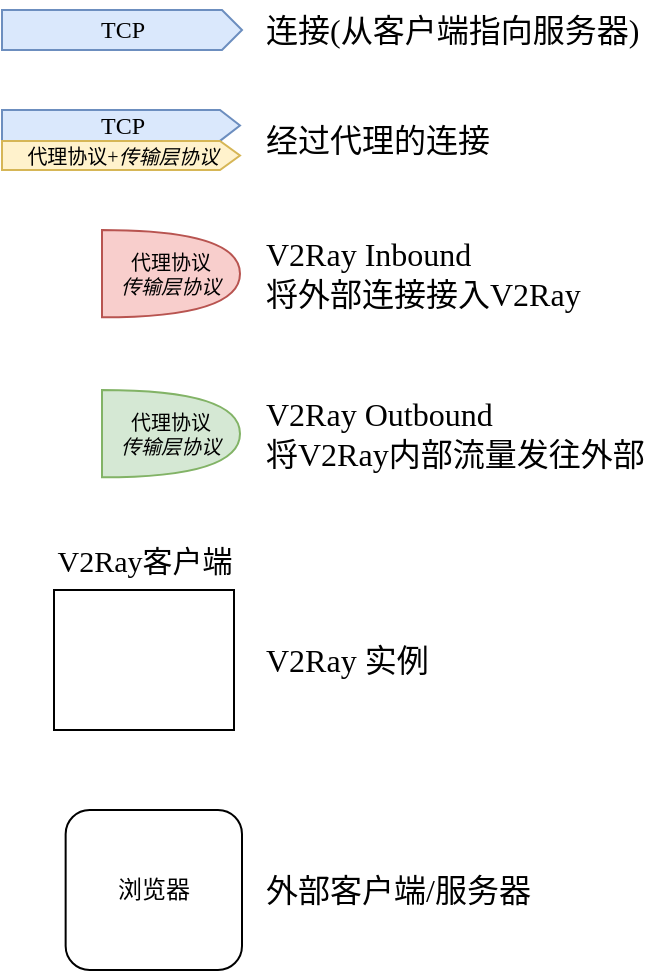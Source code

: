 <mxfile version="18.1.2" type="github" pages="6">
  <diagram id="dAfNnbwmk66fKgJQbiKN" name="图例">
    <mxGraphModel dx="1630" dy="1742" grid="1" gridSize="10" guides="1" tooltips="1" connect="1" arrows="1" fold="1" page="1" pageScale="1" pageWidth="827" pageHeight="1169" math="0" shadow="0">
      <root>
        <mxCell id="0" />
        <mxCell id="1" parent="0" />
        <mxCell id="o6Mup9R42cLi4TRuiqjT-1" value="&lt;div style=&quot;font-size: 10px;&quot;&gt;代理协议&lt;/div&gt;&lt;i&gt;传输层协议&lt;/i&gt;" style="shape=or;whiteSpace=wrap;html=1;fillColor=#f8cecc;strokeColor=#b85450;fontFamily=JetBrains Mono;fontSource=https%3A%2F%2Ffonts.googleapis.com%2Fcss%3Ffamily%3DJetBrains%2BMono;fontSize=10;" vertex="1" parent="1">
          <mxGeometry x="-440" y="80" width="69" height="43.64" as="geometry" />
        </mxCell>
        <mxCell id="_T0HbXTaDHtxMW7bPjik-1" value="&lt;div style=&quot;font-size: 10px;&quot;&gt;代理协议&lt;/div&gt;&lt;i&gt;传输层协议&lt;/i&gt;" style="shape=or;whiteSpace=wrap;html=1;fillColor=#d5e8d4;strokeColor=#82b366;fontFamily=JetBrains Mono;fontSource=https%3A%2F%2Ffonts.googleapis.com%2Fcss%3Ffamily%3DJetBrains%2BMono;fontSize=10;" vertex="1" parent="1">
          <mxGeometry x="-440" y="160" width="69" height="43.64" as="geometry" />
        </mxCell>
        <mxCell id="qxkkCo4nE8JRs2fD6mIy-1" value="TCP" style="html=1;shadow=0;dashed=0;align=center;verticalAlign=middle;shape=mxgraph.arrows2.arrow;dy=0;dx=10;notch=0;fillColor=#dae8fc;strokeColor=#6c8ebf;fontFamily=JetBrains Mono;fontSource=https%3A%2F%2Ffonts.googleapis.com%2Fcss%3Ffamily%3DJetBrains%2BMono;" vertex="1" parent="1">
          <mxGeometry x="-490" y="-30" width="120" height="20" as="geometry" />
        </mxCell>
        <mxCell id="TTGA-UtNI_HF1vfTKt_W-1" value="" style="group;fontFamily=JetBrains Mono;fontSource=https%3A%2F%2Ffonts.googleapis.com%2Fcss%3Ffamily%3DJetBrains%2BMono;" vertex="1" connectable="0" parent="1">
          <mxGeometry x="-490" y="30" width="119" height="20" as="geometry" />
        </mxCell>
        <mxCell id="TTGA-UtNI_HF1vfTKt_W-2" value="TCP" style="html=1;shadow=0;dashed=0;align=center;verticalAlign=middle;shape=mxgraph.arrows2.arrow;dy=0;dx=10;notch=0;fillColor=#dae8fc;strokeColor=#6c8ebf;fontFamily=JetBrains Mono;fontSource=https%3A%2F%2Ffonts.googleapis.com%2Fcss%3Ffamily%3DJetBrains%2BMono;" vertex="1" parent="TTGA-UtNI_HF1vfTKt_W-1">
          <mxGeometry y="-10" width="119" height="15.45" as="geometry" />
        </mxCell>
        <mxCell id="TTGA-UtNI_HF1vfTKt_W-3" value="&lt;font style=&quot;font-size: 10px;&quot;&gt;代理协议+&lt;i&gt;传输层协议&lt;/i&gt;&lt;br&gt;&lt;/font&gt;" style="html=1;shadow=0;dashed=0;align=center;verticalAlign=middle;shape=mxgraph.arrows2.arrow;dy=0;dx=10;notch=0;fillColor=#fff2cc;strokeColor=#d6b656;fontFamily=JetBrains Mono;fontSource=https%3A%2F%2Ffonts.googleapis.com%2Fcss%3Ffamily%3DJetBrains%2BMono;" vertex="1" parent="TTGA-UtNI_HF1vfTKt_W-1">
          <mxGeometry y="5.45" width="119" height="14.55" as="geometry" />
        </mxCell>
        <mxCell id="pmOqeP7_Yko--YPSagWL-1" value="" style="rounded=0;whiteSpace=wrap;html=1;fontFamily=JetBrains Mono;fontSource=https%3A%2F%2Ffonts.googleapis.com%2Fcss%3Ffamily%3DJetBrains%2BMono;" vertex="1" parent="1">
          <mxGeometry x="-464" y="260" width="90" height="70" as="geometry" />
        </mxCell>
        <mxCell id="pmOqeP7_Yko--YPSagWL-2" value="&lt;font style=&quot;font-size: 15px;&quot;&gt;V2Ray客户端&lt;/font&gt;" style="text;strokeColor=none;fillColor=none;html=1;fontSize=16;fontStyle=0;verticalAlign=middle;align=center;fontFamily=JetBrains Mono;fontSource=https%3A%2F%2Ffonts.googleapis.com%2Fcss%3Ffamily%3DJetBrains%2BMono;" vertex="1" parent="1">
          <mxGeometry x="-468" y="230" width="98" height="30" as="geometry" />
        </mxCell>
        <mxCell id="Jau65hqgs5f0Z8g7lOGl-1" value="&lt;div&gt;浏览器&lt;/div&gt;" style="rounded=1;whiteSpace=wrap;html=1;fontFamily=JetBrains Mono;fontSource=https%3A%2F%2Ffonts.googleapis.com%2Fcss%3Ffamily%3DJetBrains%2BMono;" vertex="1" parent="1">
          <mxGeometry x="-458.18" y="370" width="88.18" height="80" as="geometry" />
        </mxCell>
        <mxCell id="Jau65hqgs5f0Z8g7lOGl-2" value="连接(从客户端指向服务器)" style="text;strokeColor=none;fillColor=none;html=1;fontSize=16;fontStyle=0;verticalAlign=middle;align=left;fontFamily=JetBrains Mono;fontSource=https%3A%2F%2Ffonts.googleapis.com%2Fcss%3Ffamily%3DJetBrains%2BMono;" vertex="1" parent="1">
          <mxGeometry x="-360" y="-35" width="98" height="30" as="geometry" />
        </mxCell>
        <mxCell id="MxNdQzAcVEnt0wkq7xaE-1" value="经过代理的连接" style="text;strokeColor=none;fillColor=none;html=1;fontSize=16;fontStyle=0;verticalAlign=middle;align=left;fontFamily=JetBrains Mono;fontSource=https%3A%2F%2Ffonts.googleapis.com%2Fcss%3Ffamily%3DJetBrains%2BMono;" vertex="1" parent="1">
          <mxGeometry x="-360" y="20" width="98" height="30" as="geometry" />
        </mxCell>
        <mxCell id="MxNdQzAcVEnt0wkq7xaE-2" value="&lt;div&gt;V2Ray Inbound&lt;/div&gt;&lt;div&gt;将外部连接接入V2Ray&lt;br&gt;&lt;/div&gt;" style="text;strokeColor=none;fillColor=none;html=1;fontSize=16;fontStyle=0;verticalAlign=middle;align=left;fontFamily=JetBrains Mono;fontSource=https%3A%2F%2Ffonts.googleapis.com%2Fcss%3Ffamily%3DJetBrains%2BMono;" vertex="1" parent="1">
          <mxGeometry x="-360" y="86.82" width="98" height="30" as="geometry" />
        </mxCell>
        <mxCell id="MxNdQzAcVEnt0wkq7xaE-3" value="&lt;div&gt;V2Ray Outbound&lt;/div&gt;&lt;div&gt;将V2Ray内部流量发往外部&lt;br&gt;&lt;/div&gt;" style="text;strokeColor=none;fillColor=none;html=1;fontSize=16;fontStyle=0;verticalAlign=middle;align=left;fontFamily=JetBrains Mono;fontSource=https%3A%2F%2Ffonts.googleapis.com%2Fcss%3Ffamily%3DJetBrains%2BMono;" vertex="1" parent="1">
          <mxGeometry x="-360" y="166.82" width="98" height="30" as="geometry" />
        </mxCell>
        <mxCell id="MxNdQzAcVEnt0wkq7xaE-4" value="V2Ray 实例" style="text;strokeColor=none;fillColor=none;html=1;fontSize=16;fontStyle=0;verticalAlign=middle;align=left;fontFamily=JetBrains Mono;fontSource=https%3A%2F%2Ffonts.googleapis.com%2Fcss%3Ffamily%3DJetBrains%2BMono;" vertex="1" parent="1">
          <mxGeometry x="-360" y="280" width="98" height="30" as="geometry" />
        </mxCell>
        <mxCell id="MxNdQzAcVEnt0wkq7xaE-5" value="外部客户端/服务器" style="text;strokeColor=none;fillColor=none;html=1;fontSize=16;fontStyle=0;verticalAlign=middle;align=left;fontFamily=JetBrains Mono;fontSource=https%3A%2F%2Ffonts.googleapis.com%2Fcss%3Ffamily%3DJetBrains%2BMono;" vertex="1" parent="1">
          <mxGeometry x="-360" y="395" width="98" height="30" as="geometry" />
        </mxCell>
      </root>
    </mxGraphModel>
  </diagram>
  <diagram id="DFa13ro1AjPYyjHEfTWc" name="freedom与dokodemo-door">
    <mxGraphModel dx="1630" dy="573" grid="1" gridSize="10" guides="1" tooltips="1" connect="1" arrows="1" fold="1" page="1" pageScale="1" pageWidth="827" pageHeight="1169" math="0" shadow="0">
      <root>
        <mxCell id="0" />
        <mxCell id="1" parent="0" />
        <mxCell id="RgY1SdrORI9S9d0nVSXh-1" value="" style="rounded=0;whiteSpace=wrap;html=1;fontFamily=JetBrains Mono;fontSource=https%3A%2F%2Ffonts.googleapis.com%2Fcss%3Ffamily%3DJetBrains%2BMono;" vertex="1" parent="1">
          <mxGeometry x="-464" y="260" width="90" height="70" as="geometry" />
        </mxCell>
        <mxCell id="hvBE3PIqUk8m6vGcTWOG-1" value="&lt;div style=&quot;font-size: 10px;&quot;&gt;SOCKS&lt;/div&gt;&lt;i&gt;TCP&lt;/i&gt;" style="shape=or;whiteSpace=wrap;html=1;fillColor=#f8cecc;strokeColor=#b85450;fontFamily=JetBrains Mono;fontSource=https%3A%2F%2Ffonts.googleapis.com%2Fcss%3Ffamily%3DJetBrains%2BMono;fontSize=10;" vertex="1" parent="1">
          <mxGeometry x="-500" y="273.18" width="69" height="43.64" as="geometry" />
        </mxCell>
        <mxCell id="hvBE3PIqUk8m6vGcTWOG-3" value="" style="rounded=0;whiteSpace=wrap;html=1;fontFamily=JetBrains Mono;fontSource=https%3A%2F%2Ffonts.googleapis.com%2Fcss%3Ffamily%3DJetBrains%2BMono;" vertex="1" parent="1">
          <mxGeometry x="-464" y="370" width="90" height="70" as="geometry" />
        </mxCell>
        <mxCell id="hvBE3PIqUk8m6vGcTWOG-4" value="&lt;div style=&quot;font-size: 10px;&quot;&gt;SOCKS&lt;/div&gt;&lt;i&gt;TCP&lt;/i&gt;" style="shape=or;whiteSpace=wrap;html=1;fillColor=#d5e8d4;strokeColor=#82b366;fontFamily=JetBrains Mono;fontSource=https%3A%2F%2Ffonts.googleapis.com%2Fcss%3Ffamily%3DJetBrains%2BMono;fontSize=10;flipH=1;" vertex="1" parent="1">
          <mxGeometry x="-500" y="383.18" width="69" height="43.64" as="geometry" />
        </mxCell>
      </root>
    </mxGraphModel>
  </diagram>
  <diagram id="C4GlOoCxmBKQTsUnS-NL" name="反向代理图例">
    <mxGraphModel dx="1630" dy="573" grid="1" gridSize="10" guides="1" tooltips="1" connect="1" arrows="1" fold="1" page="1" pageScale="1" pageWidth="827" pageHeight="1169" math="0" shadow="0">
      <root>
        <mxCell id="0" />
        <mxCell id="1" parent="0" />
        <mxCell id="kIGqS3nICt2DYd9XcbXg-1" value="&lt;div&gt;&lt;i&gt;域名&lt;br&gt;&lt;/i&gt;&lt;/div&gt;" style="html=1;whiteSpace=wrap;aspect=fixed;shape=isoRectangle;fontFamily=JetBrains Mono;fontSource=https%3A%2F%2Ffonts.googleapis.com%2Fcss%3Ffamily%3DJetBrains%2BMono;fontSize=10;fillColor=#b0e3e6;strokeColor=#0e8088;" vertex="1" parent="1">
          <mxGeometry x="-460" y="490" width="90" height="54" as="geometry" />
        </mxCell>
        <mxCell id="kIGqS3nICt2DYd9XcbXg-2" value="&lt;div&gt;V2Ray Bridge&lt;/div&gt;&lt;div&gt;在Outbound之间转发流量&lt;br&gt;&lt;/div&gt;" style="text;strokeColor=none;fillColor=none;html=1;fontSize=16;fontStyle=0;verticalAlign=middle;align=left;fontFamily=JetBrains Mono;fontSource=https%3A%2F%2Ffonts.googleapis.com%2Fcss%3Ffamily%3DJetBrains%2BMono;" vertex="1" parent="1">
          <mxGeometry x="-360" y="497" width="98" height="30" as="geometry" />
        </mxCell>
        <mxCell id="kIGqS3nICt2DYd9XcbXg-3" value="&lt;div&gt;V2Ray Portal&lt;/div&gt;&lt;div&gt;在Inbound之间转发流量&lt;br&gt;&lt;/div&gt;" style="text;strokeColor=none;fillColor=none;html=1;fontSize=16;fontStyle=0;verticalAlign=middle;align=left;fontFamily=JetBrains Mono;fontSource=https%3A%2F%2Ffonts.googleapis.com%2Fcss%3Ffamily%3DJetBrains%2BMono;" vertex="1" parent="1">
          <mxGeometry x="-360" y="597" width="98" height="30" as="geometry" />
        </mxCell>
        <mxCell id="kIGqS3nICt2DYd9XcbXg-4" value="&lt;div&gt;&lt;i&gt;域名&lt;br&gt;&lt;/i&gt;&lt;/div&gt;" style="html=1;whiteSpace=wrap;aspect=fixed;shape=isoRectangle;fontFamily=JetBrains Mono;fontSource=https%3A%2F%2Ffonts.googleapis.com%2Fcss%3Ffamily%3DJetBrains%2BMono;fontSize=10;fillColor=#fad9d5;strokeColor=#ae4132;" vertex="1" parent="1">
          <mxGeometry x="-460" y="580" width="90" height="54" as="geometry" />
        </mxCell>
        <mxCell id="kIGqS3nICt2DYd9XcbXg-5" value="" style="group;fontFamily=JetBrains Mono;fontSource=https%3A%2F%2Ffonts.googleapis.com%2Fcss%3Ffamily%3DJetBrains%2BMono;flipH=0;" vertex="1" connectable="0" parent="1">
          <mxGeometry x="-490" y="660" width="119" height="20" as="geometry" />
        </mxCell>
        <mxCell id="kIGqS3nICt2DYd9XcbXg-6" value="TCP" style="html=1;shadow=0;dashed=0;align=center;verticalAlign=middle;shape=mxgraph.arrows2.arrow;dy=0;dx=10;notch=0;fillColor=#dae8fc;strokeColor=#6c8ebf;fontFamily=JetBrains Mono;fontSource=https%3A%2F%2Ffonts.googleapis.com%2Fcss%3Ffamily%3DJetBrains%2BMono;flipH=1;" vertex="1" parent="kIGqS3nICt2DYd9XcbXg-5">
          <mxGeometry y="-10" width="119" height="15.45" as="geometry" />
        </mxCell>
        <mxCell id="kIGqS3nICt2DYd9XcbXg-7" value="域名&lt;font style=&quot;font-size: 10px;&quot;&gt;&lt;br&gt;&lt;/font&gt;" style="html=1;shadow=0;dashed=0;align=center;verticalAlign=middle;shape=mxgraph.arrows2.arrow;dy=0;dx=10;notch=0;fillColor=#b0e3e6;strokeColor=#0e8088;fontFamily=JetBrains Mono;fontSource=https%3A%2F%2Ffonts.googleapis.com%2Fcss%3Ffamily%3DJetBrains%2BMono;flipH=0;" vertex="1" parent="kIGqS3nICt2DYd9XcbXg-5">
          <mxGeometry y="5.45" width="119" height="14.55" as="geometry" />
        </mxCell>
        <mxCell id="kIGqS3nICt2DYd9XcbXg-8" value="反向代理连接" style="text;strokeColor=none;fillColor=none;html=1;fontSize=16;fontStyle=0;verticalAlign=middle;align=left;fontFamily=JetBrains Mono;fontSource=https%3A%2F%2Ffonts.googleapis.com%2Fcss%3Ffamily%3DJetBrains%2BMono;" vertex="1" parent="1">
          <mxGeometry x="-360" y="650" width="98" height="30" as="geometry" />
        </mxCell>
      </root>
    </mxGraphModel>
  </diagram>
  <diagram id="-a_eOgk3tNtn--gN5NtH" name="简单模型">
    <mxGraphModel dx="1496" dy="478" grid="1" gridSize="10" guides="1" tooltips="1" connect="1" arrows="1" fold="1" page="1" pageScale="1" pageWidth="827" pageHeight="1169" math="0" shadow="0">
      <root>
        <mxCell id="0" />
        <mxCell id="1" parent="0" />
        <mxCell id="kUxxyB-mZXL6-8QbKrn9-2" value="" style="rounded=0;whiteSpace=wrap;html=1;fontFamily=JetBrains Mono;fontSource=https%3A%2F%2Ffonts.googleapis.com%2Fcss%3Ffamily%3DJetBrains%2BMono;" vertex="1" parent="1">
          <mxGeometry x="-253" y="290" width="90" height="120" as="geometry" />
        </mxCell>
        <mxCell id="kUxxyB-mZXL6-8QbKrn9-3" value="&lt;p style=&quot;line-height: 0.8;&quot;&gt;&lt;/p&gt;&lt;div&gt;&lt;font style=&quot;font-size: 10px;&quot;&gt;SOCKS&lt;/font&gt;&lt;/div&gt;&lt;font size=&quot;1&quot;&gt;&lt;i&gt;TCP&lt;/i&gt;&lt;/font&gt;&lt;br&gt;&lt;p&gt;&lt;/p&gt;" style="shape=or;whiteSpace=wrap;html=1;fillColor=#f8cecc;strokeColor=#b85450;fontFamily=JetBrains Mono;fontSource=https%3A%2F%2Ffonts.googleapis.com%2Fcss%3Ffamily%3DJetBrains%2BMono;" vertex="1" parent="1">
          <mxGeometry x="-276.64" y="328.18" width="43.64" height="43.64" as="geometry" />
        </mxCell>
        <mxCell id="kUxxyB-mZXL6-8QbKrn9-4" value="&lt;div&gt;vmess&lt;/div&gt;&lt;div&gt;&lt;i&gt;TCP&lt;/i&gt;&lt;br&gt;&lt;/div&gt;" style="shape=or;whiteSpace=wrap;html=1;fillColor=#d5e8d4;strokeColor=#82b366;fontFamily=JetBrains Mono;fontSource=https%3A%2F%2Ffonts.googleapis.com%2Fcss%3Ffamily%3DJetBrains%2BMono;" vertex="1" parent="1">
          <mxGeometry x="-178.45" y="328.18" width="45.45" height="43.64" as="geometry" />
        </mxCell>
        <mxCell id="kUxxyB-mZXL6-8QbKrn9-8" value="" style="group;fontFamily=JetBrains Mono;fontSource=https%3A%2F%2Ffonts.googleapis.com%2Fcss%3Ffamily%3DJetBrains%2BMono;" vertex="1" connectable="0" parent="1">
          <mxGeometry x="-132.997" y="344.995" width="74.182" height="20" as="geometry" />
        </mxCell>
        <mxCell id="kUxxyB-mZXL6-8QbKrn9-6" value="TCP" style="html=1;shadow=0;dashed=0;align=center;verticalAlign=middle;shape=mxgraph.arrows2.arrow;dy=0;dx=10;notch=0;fillColor=#dae8fc;strokeColor=#6c8ebf;fontFamily=JetBrains Mono;fontSource=https%3A%2F%2Ffonts.googleapis.com%2Fcss%3Ffamily%3DJetBrains%2BMono;" vertex="1" parent="kUxxyB-mZXL6-8QbKrn9-8">
          <mxGeometry y="-10" width="74.18" height="15.45" as="geometry" />
        </mxCell>
        <mxCell id="kUxxyB-mZXL6-8QbKrn9-7" value="&lt;font style=&quot;font-size: 10px;&quot; data-font-src=&quot;https://fonts.googleapis.com/css?family=JetBrains+Mono&quot;&gt;vmess&lt;/font&gt;&lt;font style=&quot;font-size: 10px;&quot;&gt;+&lt;i&gt;TCP&lt;/i&gt;&lt;/font&gt;" style="html=1;shadow=0;dashed=0;align=center;verticalAlign=middle;shape=mxgraph.arrows2.arrow;dy=0;dx=10;notch=0;fillColor=#fff2cc;strokeColor=#d6b656;fontFamily=JetBrains Mono;fontSource=https%3A%2F%2Ffonts.googleapis.com%2Fcss%3Ffamily%3DJetBrains%2BMono;" vertex="1" parent="kUxxyB-mZXL6-8QbKrn9-8">
          <mxGeometry y="5.45" width="74.18" height="14.55" as="geometry" />
        </mxCell>
        <mxCell id="kUxxyB-mZXL6-8QbKrn9-10" value="TCP" style="html=1;shadow=0;dashed=0;align=center;verticalAlign=middle;shape=mxgraph.arrows2.arrow;dy=0;dx=10;notch=0;fillColor=#dae8fc;strokeColor=#6c8ebf;fontFamily=JetBrains Mono;fontSource=https%3A%2F%2Ffonts.googleapis.com%2Fcss%3Ffamily%3DJetBrains%2BMono;" vertex="1" parent="1">
          <mxGeometry x="83.18" y="340" width="65.45" height="20" as="geometry" />
        </mxCell>
        <mxCell id="kUxxyB-mZXL6-8QbKrn9-11" value="TCP" style="html=1;shadow=0;dashed=0;align=center;verticalAlign=middle;shape=mxgraph.arrows2.arrow;dy=0;dx=10;notch=0;fillColor=#dae8fc;strokeColor=#6c8ebf;fontFamily=JetBrains Mono;fontSource=https%3A%2F%2Ffonts.googleapis.com%2Fcss%3Ffamily%3DJetBrains%2BMono;" vertex="1" parent="1">
          <mxGeometry x="-233" y="340" width="54.55" height="20" as="geometry" />
        </mxCell>
        <mxCell id="kUxxyB-mZXL6-8QbKrn9-12" value="" style="rounded=0;whiteSpace=wrap;html=1;fontFamily=JetBrains Mono;fontSource=https%3A%2F%2Ffonts.googleapis.com%2Fcss%3Ffamily%3DJetBrains%2BMono;" vertex="1" parent="1">
          <mxGeometry x="-40.72" y="290" width="97.72" height="120" as="geometry" />
        </mxCell>
        <mxCell id="kUxxyB-mZXL6-8QbKrn9-13" value="&lt;div style=&quot;font-size: 10px;&quot;&gt;&lt;font style=&quot;font-size: 10px;&quot;&gt;vmess&lt;/font&gt;&lt;/div&gt;&lt;font style=&quot;font-size: 10px;&quot;&gt;&lt;i&gt;TCP&lt;br&gt;&lt;/i&gt;&lt;/font&gt;" style="shape=or;whiteSpace=wrap;html=1;fillColor=#f8cecc;strokeColor=#b85450;fontFamily=JetBrains Mono;fontSource=https%3A%2F%2Ffonts.googleapis.com%2Fcss%3Ffamily%3DJetBrains%2BMono;" vertex="1" parent="1">
          <mxGeometry x="-58.82" y="328.18" width="40" height="43.64" as="geometry" />
        </mxCell>
        <mxCell id="kUxxyB-mZXL6-8QbKrn9-14" value="&lt;div style=&quot;font-size: 10px;&quot;&gt;&lt;font style=&quot;font-size: 10px;&quot;&gt;free&lt;/font&gt;&lt;/div&gt;&lt;div style=&quot;font-size: 10px;&quot;&gt;&lt;font style=&quot;font-size: 10px;&quot;&gt;dom&lt;br&gt;&lt;/font&gt;&lt;/div&gt;" style="shape=or;whiteSpace=wrap;html=1;fillColor=#d5e8d4;strokeColor=#82b366;fontFamily=JetBrains Mono;fontSource=https%3A%2F%2Ffonts.googleapis.com%2Fcss%3Ffamily%3DJetBrains%2BMono;" vertex="1" parent="1">
          <mxGeometry x="39.91" y="328.18" width="43.27" height="43.64" as="geometry" />
        </mxCell>
        <mxCell id="kUxxyB-mZXL6-8QbKrn9-15" value="TCP" style="html=1;shadow=0;dashed=0;align=center;verticalAlign=middle;shape=mxgraph.arrows2.arrow;dy=0;dx=10;notch=0;fillColor=#dae8fc;strokeColor=#6c8ebf;fontFamily=JetBrains Mono;fontSource=https%3A%2F%2Ffonts.googleapis.com%2Fcss%3Ffamily%3DJetBrains%2BMono;" vertex="1" parent="1">
          <mxGeometry x="-18.82" y="340" width="58.73" height="20" as="geometry" />
        </mxCell>
        <mxCell id="kUxxyB-mZXL6-8QbKrn9-19" value="TCP" style="html=1;shadow=0;dashed=0;align=center;verticalAlign=middle;shape=mxgraph.arrows2.arrow;dy=0;dx=10;notch=0;fillColor=#dae8fc;strokeColor=#6c8ebf;fontFamily=JetBrains Mono;fontSource=https%3A%2F%2Ffonts.googleapis.com%2Fcss%3Ffamily%3DJetBrains%2BMono;" vertex="1" parent="1">
          <mxGeometry x="-350" y="334.55" width="73.36" height="15.45" as="geometry" />
        </mxCell>
        <mxCell id="kUxxyB-mZXL6-8QbKrn9-20" value="&lt;font style=&quot;font-size: 10px;&quot;&gt;SOCKS&lt;font style=&quot;font-size: 10px;&quot;&gt;+&lt;i&gt;TCP&lt;/i&gt;&lt;/font&gt;&lt;/font&gt;" style="html=1;shadow=0;dashed=0;align=center;verticalAlign=middle;shape=mxgraph.arrows2.arrow;dy=0;dx=10;notch=0;fillColor=#fff2cc;strokeColor=#d6b656;fontFamily=JetBrains Mono;fontSource=https%3A%2F%2Ffonts.googleapis.com%2Fcss%3Ffamily%3DJetBrains%2BMono;" vertex="1" parent="1">
          <mxGeometry x="-350" y="350" width="73.36" height="15" as="geometry" />
        </mxCell>
        <mxCell id="kUxxyB-mZXL6-8QbKrn9-24" value="&lt;div&gt;浏览器&lt;/div&gt;&lt;div&gt;(支持&lt;/div&gt;&lt;div&gt;socks代理)&lt;br&gt;&lt;/div&gt;" style="rounded=1;whiteSpace=wrap;html=1;fontFamily=JetBrains Mono;fontSource=https%3A%2F%2Ffonts.googleapis.com%2Fcss%3Ffamily%3DJetBrains%2BMono;" vertex="1" parent="1">
          <mxGeometry x="-430" y="290" width="78.18" height="120" as="geometry" />
        </mxCell>
        <mxCell id="kUxxyB-mZXL6-8QbKrn9-25" value="网页服务器" style="rounded=1;whiteSpace=wrap;html=1;fontFamily=JetBrains Mono;fontSource=https%3A%2F%2Ffonts.googleapis.com%2Fcss%3Ffamily%3DJetBrains%2BMono;" vertex="1" parent="1">
          <mxGeometry x="152" y="290" width="78.18" height="120" as="geometry" />
        </mxCell>
        <mxCell id="kUxxyB-mZXL6-8QbKrn9-26" value="&lt;font style=&quot;font-size: 15px;&quot;&gt;V2Ray客户端&lt;/font&gt;" style="text;strokeColor=none;fillColor=none;html=1;fontSize=16;fontStyle=0;verticalAlign=middle;align=center;fontFamily=JetBrains Mono;fontSource=https%3A%2F%2Ffonts.googleapis.com%2Fcss%3Ffamily%3DJetBrains%2BMono;" vertex="1" parent="1">
          <mxGeometry x="-257" y="260" width="98" height="30" as="geometry" />
        </mxCell>
        <mxCell id="kUxxyB-mZXL6-8QbKrn9-27" value="&lt;font style=&quot;font-size: 15px;&quot;&gt;V2Ray服务器&lt;/font&gt;" style="text;strokeColor=none;fillColor=none;html=1;fontSize=16;fontStyle=0;verticalAlign=middle;align=center;fontFamily=JetBrains Mono;fontSource=https%3A%2F%2Ffonts.googleapis.com%2Fcss%3Ffamily%3DJetBrains%2BMono;" vertex="1" parent="1">
          <mxGeometry x="-41" y="260" width="98" height="30" as="geometry" />
        </mxCell>
      </root>
    </mxGraphModel>
  </diagram>
  <diagram id="qUSkxOYkUHjP52pBDUFQ" name="反向代理模型">
    <mxGraphModel dx="1772" dy="674" grid="1" gridSize="10" guides="1" tooltips="1" connect="1" arrows="1" fold="1" page="1" pageScale="1" pageWidth="827" pageHeight="1169" math="0" shadow="0">
      <root>
        <mxCell id="0" />
        <mxCell id="1" parent="0" />
        <mxCell id="ZHhKA3xxa_BlzV9NOmU7-7" value="TCP" style="html=1;shadow=0;dashed=0;align=center;verticalAlign=middle;shape=mxgraph.arrows2.arrow;dy=0;dx=10;notch=0;fillColor=#dae8fc;strokeColor=#6c8ebf;fontFamily=JetBrains Mono;fontSource=https%3A%2F%2Ffonts.googleapis.com%2Fcss%3Ffamily%3DJetBrains%2BMono;flipH=1;" vertex="1" parent="1">
          <mxGeometry x="83.18" y="340" width="65.45" height="20" as="geometry" />
        </mxCell>
        <mxCell id="ZHhKA3xxa_BlzV9NOmU7-9" value="" style="rounded=0;whiteSpace=wrap;html=1;fontFamily=JetBrains Mono;fontSource=https%3A%2F%2Ffonts.googleapis.com%2Fcss%3Ffamily%3DJetBrains%2BMono;" vertex="1" parent="1">
          <mxGeometry x="-80" y="290" width="119.91" height="180" as="geometry" />
        </mxCell>
        <mxCell id="ZHhKA3xxa_BlzV9NOmU7-10" value="&lt;div style=&quot;font-size: 10px;&quot;&gt;dokodemo-&lt;/div&gt;door" style="shape=or;whiteSpace=wrap;html=1;fillColor=#f8cecc;strokeColor=#b85450;fontFamily=JetBrains Mono;fontSource=https%3A%2F%2Ffonts.googleapis.com%2Fcss%3Ffamily%3DJetBrains%2BMono;flipH=1;fontSize=10;" vertex="1" parent="1">
          <mxGeometry x="20" y="328.18" width="61.55" height="43.64" as="geometry" />
        </mxCell>
        <mxCell id="ZHhKA3xxa_BlzV9NOmU7-13" value="TCP" style="html=1;shadow=0;dashed=0;align=center;verticalAlign=middle;shape=mxgraph.arrows2.arrow;dy=0;dx=10;notch=0;fillColor=#dae8fc;strokeColor=#6c8ebf;fontFamily=JetBrains Mono;fontSource=https%3A%2F%2Ffonts.googleapis.com%2Fcss%3Ffamily%3DJetBrains%2BMono;flipH=1;" vertex="1" parent="1">
          <mxGeometry x="-460" y="342.09" width="75.18" height="15.45" as="geometry" />
        </mxCell>
        <mxCell id="ZHhKA3xxa_BlzV9NOmU7-15" value="网页服务器" style="rounded=1;whiteSpace=wrap;html=1;fontFamily=JetBrains Mono;fontSource=https%3A%2F%2Ffonts.googleapis.com%2Fcss%3Ffamily%3DJetBrains%2BMono;" vertex="1" parent="1">
          <mxGeometry x="-538.18" y="291" width="78.18" height="120" as="geometry" />
        </mxCell>
        <mxCell id="ZHhKA3xxa_BlzV9NOmU7-16" value="浏览器" style="rounded=1;whiteSpace=wrap;html=1;fontFamily=JetBrains Mono;fontSource=https%3A%2F%2Ffonts.googleapis.com%2Fcss%3Ffamily%3DJetBrains%2BMono;" vertex="1" parent="1">
          <mxGeometry x="152" y="290" width="78.18" height="120" as="geometry" />
        </mxCell>
        <mxCell id="ZHhKA3xxa_BlzV9NOmU7-18" value="外网代理服务器" style="text;strokeColor=none;fillColor=none;html=1;fontSize=16;fontStyle=0;verticalAlign=middle;align=center;fontFamily=JetBrains Mono;fontSource=https%3A%2F%2Ffonts.googleapis.com%2Fcss%3Ffamily%3DJetBrains%2BMono;" vertex="1" parent="1">
          <mxGeometry x="-69.05" y="260" width="98" height="30" as="geometry" />
        </mxCell>
        <mxCell id="kt0yC8OSN1YI0qSnyHlI-1" value="re.ver.se" style="html=1;whiteSpace=wrap;aspect=fixed;shape=isoRectangle;fontFamily=JetBrains Mono;fontSource=https%3A%2F%2Ffonts.googleapis.com%2Fcss%3Ffamily%3DJetBrains%2BMono;fontSize=10;fillColor=#fad9d5;strokeColor=#ae4132;" vertex="1" parent="1">
          <mxGeometry x="-60" y="420" width="80" height="48" as="geometry" />
        </mxCell>
        <mxCell id="kt0yC8OSN1YI0qSnyHlI-3" value="&lt;p style=&quot;line-height: 0.8;&quot;&gt;&lt;/p&gt;&lt;div&gt;&lt;font style=&quot;font-size: 10px;&quot;&gt;vless&lt;/font&gt;&lt;/div&gt;&lt;font size=&quot;1&quot;&gt;&lt;i&gt;QUIC&lt;/i&gt;&lt;/font&gt;&lt;br&gt;&lt;p&gt;&lt;/p&gt;" style="shape=or;whiteSpace=wrap;html=1;fillColor=#f8cecc;strokeColor=#b85450;fontFamily=JetBrains Mono;fontSource=https%3A%2F%2Ffonts.googleapis.com%2Fcss%3Ffamily%3DJetBrains%2BMono;" vertex="1" parent="1">
          <mxGeometry x="-110" y="326" width="60" height="43.64" as="geometry" />
        </mxCell>
        <mxCell id="kt0yC8OSN1YI0qSnyHlI-4" value="TCP" style="html=1;shadow=0;dashed=0;align=center;verticalAlign=middle;shape=mxgraph.arrows2.arrow;dy=0;dx=10;notch=0;fillColor=#dae8fc;strokeColor=#6c8ebf;fontFamily=JetBrains Mono;fontSource=https%3A%2F%2Ffonts.googleapis.com%2Fcss%3Ffamily%3DJetBrains%2BMono;flipH=1;rotation=300;" vertex="1" parent="1">
          <mxGeometry x="-20" y="390" width="65.45" height="15" as="geometry" />
        </mxCell>
        <mxCell id="DFzKY6krtGT2lfIgrM9Z-1" value="TCP" style="html=1;shadow=0;dashed=0;align=center;verticalAlign=middle;shape=mxgraph.arrows2.arrow;dy=0;dx=10;notch=0;fillColor=#dae8fc;strokeColor=#6c8ebf;fontFamily=JetBrains Mono;fontSource=https%3A%2F%2Ffonts.googleapis.com%2Fcss%3Ffamily%3DJetBrains%2BMono;flipH=1;rotation=60;" vertex="1" parent="1">
          <mxGeometry x="-79.13" y="387.5" width="65.45" height="13" as="geometry" />
        </mxCell>
        <mxCell id="t-DRDJ2CueAatbwlD4yn-1" value="&lt;div style=&quot;font-size: 10px;&quot;&gt;&lt;font style=&quot;font-size: 10px;&quot;&gt;re.ver.se&lt;/font&gt;&lt;/div&gt;" style="html=1;shadow=0;dashed=0;align=center;verticalAlign=middle;shape=mxgraph.arrows2.arrow;dy=0;dx=10;notch=0;fillColor=#b0e3e6;strokeColor=#0e8088;fontFamily=JetBrains Mono;fontSource=https%3A%2F%2Ffonts.googleapis.com%2Fcss%3Ffamily%3DJetBrains%2BMono;flipH=0;rotation=60;" vertex="1" parent="1">
          <mxGeometry x="-91" y="394" width="65.45" height="13" as="geometry" />
        </mxCell>
        <mxCell id="V7yOf0kyQEygGPk0awSX-1" value="" style="rounded=0;whiteSpace=wrap;html=1;fontFamily=JetBrains Mono;fontSource=https%3A%2F%2Ffonts.googleapis.com%2Fcss%3Ffamily%3DJetBrains%2BMono;" vertex="1" parent="1">
          <mxGeometry x="-350" y="290" width="119.91" height="180" as="geometry" />
        </mxCell>
        <mxCell id="V7yOf0kyQEygGPk0awSX-3" value="内网转发服务器" style="text;strokeColor=none;fillColor=none;html=1;fontSize=16;fontStyle=0;verticalAlign=middle;align=center;fontFamily=JetBrains Mono;fontSource=https%3A%2F%2Ffonts.googleapis.com%2Fcss%3Ffamily%3DJetBrains%2BMono;" vertex="1" parent="1">
          <mxGeometry x="-339.05" y="260" width="98" height="30" as="geometry" />
        </mxCell>
        <mxCell id="V7yOf0kyQEygGPk0awSX-4" value="&lt;div style=&quot;font-size: 10px;&quot;&gt;&lt;font style=&quot;font-size: 10px;&quot;&gt;vless&lt;/font&gt;&lt;/div&gt;&lt;div style=&quot;font-size: 10px;&quot;&gt;&lt;font style=&quot;font-size: 10px;&quot;&gt;&lt;i&gt;QUIC&lt;/i&gt;&lt;br&gt;&lt;/font&gt;&lt;/div&gt;" style="shape=or;whiteSpace=wrap;html=1;fillColor=#d5e8d4;strokeColor=#82b366;fontFamily=JetBrains Mono;fontSource=https%3A%2F%2Ffonts.googleapis.com%2Fcss%3Ffamily%3DJetBrains%2BMono;" vertex="1" parent="1">
          <mxGeometry x="-260" y="328" width="55.45" height="43.64" as="geometry" />
        </mxCell>
        <mxCell id="V7yOf0kyQEygGPk0awSX-5" value="freedom" style="shape=or;whiteSpace=wrap;html=1;fillColor=#d5e8d4;strokeColor=#82b366;fontFamily=JetBrains Mono;fontSource=https%3A%2F%2Ffonts.googleapis.com%2Fcss%3Ffamily%3DJetBrains%2BMono;flipH=1;" vertex="1" parent="1">
          <mxGeometry x="-380" y="328" width="55.45" height="43.64" as="geometry" />
        </mxCell>
        <mxCell id="V7yOf0kyQEygGPk0awSX-6" value="re.ver.se" style="html=1;whiteSpace=wrap;aspect=fixed;shape=isoRectangle;fontFamily=JetBrains Mono;fontSource=https%3A%2F%2Ffonts.googleapis.com%2Fcss%3Ffamily%3DJetBrains%2BMono;fontSize=10;fillColor=#b0e3e6;strokeColor=#0e8088;" vertex="1" parent="1">
          <mxGeometry x="-330.05" y="422" width="80" height="48" as="geometry" />
        </mxCell>
        <mxCell id="V7yOf0kyQEygGPk0awSX-7" value="&lt;div style=&quot;font-size: 10px;&quot;&gt;&lt;font style=&quot;font-size: 10px;&quot;&gt;re.ver.se&lt;/font&gt;&lt;/div&gt;" style="html=1;shadow=0;dashed=0;align=center;verticalAlign=middle;shape=mxgraph.arrows2.arrow;dy=0;dx=10;notch=0;fillColor=#b0e3e6;strokeColor=#0e8088;fontFamily=JetBrains Mono;fontSource=https%3A%2F%2Ffonts.googleapis.com%2Fcss%3Ffamily%3DJetBrains%2BMono;flipH=0;rotation=0;" vertex="1" parent="1">
          <mxGeometry x="-200" y="342.75" width="86" height="16.5" as="geometry" />
        </mxCell>
        <mxCell id="V7yOf0kyQEygGPk0awSX-8" value="TCP" style="html=1;shadow=0;dashed=0;align=center;verticalAlign=middle;shape=mxgraph.arrows2.arrow;dy=0;dx=10;notch=0;fillColor=#dae8fc;strokeColor=#6c8ebf;fontFamily=JetBrains Mono;fontSource=https%3A%2F%2Ffonts.googleapis.com%2Fcss%3Ffamily%3DJetBrains%2BMono;flipH=1;rotation=0;" vertex="1" parent="1">
          <mxGeometry x="-200" y="327.75" width="80" height="15" as="geometry" />
        </mxCell>
        <mxCell id="V7yOf0kyQEygGPk0awSX-9" value="&lt;font style=&quot;font-size: 10px;&quot;&gt;vless+&lt;i&gt;QUIC&lt;/i&gt;&lt;/font&gt;" style="html=1;shadow=0;dashed=0;align=center;verticalAlign=middle;shape=mxgraph.arrows2.arrow;dy=0;dx=10;notch=0;fillColor=#fff2cc;strokeColor=#d6b656;fontFamily=JetBrains Mono;fontSource=https%3A%2F%2Ffonts.googleapis.com%2Fcss%3Ffamily%3DJetBrains%2BMono;" vertex="1" parent="1">
          <mxGeometry x="-200" y="360" width="80" height="15" as="geometry" />
        </mxCell>
        <mxCell id="V7yOf0kyQEygGPk0awSX-10" value="TCP" style="html=1;shadow=0;dashed=0;align=center;verticalAlign=middle;shape=mxgraph.arrows2.arrow;dy=0;dx=10;notch=0;fillColor=#dae8fc;strokeColor=#6c8ebf;fontFamily=JetBrains Mono;fontSource=https%3A%2F%2Ffonts.googleapis.com%2Fcss%3Ffamily%3DJetBrains%2BMono;flipH=1;rotation=300;" vertex="1" parent="1">
          <mxGeometry x="-300" y="392" width="62.28" height="13" as="geometry" />
        </mxCell>
        <mxCell id="V7yOf0kyQEygGPk0awSX-11" value="&lt;div style=&quot;font-size: 10px;&quot;&gt;&lt;font style=&quot;font-size: 10px;&quot;&gt;re.ver.se&lt;/font&gt;&lt;/div&gt;" style="html=1;shadow=0;dashed=0;align=center;verticalAlign=middle;shape=mxgraph.arrows2.arrow;dy=0;dx=10;notch=0;fillColor=#b0e3e6;strokeColor=#0e8088;fontFamily=JetBrains Mono;fontSource=https%3A%2F%2Ffonts.googleapis.com%2Fcss%3Ffamily%3DJetBrains%2BMono;flipH=0;rotation=300;" vertex="1" parent="1">
          <mxGeometry x="-288.72" y="396" width="65.45" height="13" as="geometry" />
        </mxCell>
        <mxCell id="V7yOf0kyQEygGPk0awSX-12" value="TCP" style="html=1;shadow=0;dashed=0;align=center;verticalAlign=middle;shape=mxgraph.arrows2.arrow;dy=0;dx=10;notch=0;fillColor=#dae8fc;strokeColor=#6c8ebf;fontFamily=JetBrains Mono;fontSource=https%3A%2F%2Ffonts.googleapis.com%2Fcss%3Ffamily%3DJetBrains%2BMono;flipH=1;rotation=60;" vertex="1" parent="1">
          <mxGeometry x="-350" y="394" width="62.28" height="13" as="geometry" />
        </mxCell>
      </root>
    </mxGraphModel>
  </diagram>
  <diagram id="timX-3-dgM58Ib0x6Udj" name="带有身份验证的反向代理">
    <mxGraphModel dx="1974" dy="819" grid="1" gridSize="10" guides="1" tooltips="1" connect="1" arrows="1" fold="1" page="1" pageScale="1" pageWidth="827" pageHeight="1169" math="0" shadow="0">
      <root>
        <mxCell id="0" />
        <mxCell id="1" parent="0" />
        <mxCell id="gVldJFzOIA-WBot7rfre-1" value="TCP" style="html=1;shadow=0;dashed=0;align=center;verticalAlign=middle;shape=mxgraph.arrows2.arrow;dy=0;dx=10;notch=0;fillColor=#dae8fc;strokeColor=#6c8ebf;fontFamily=JetBrains Mono;fontSource=https%3A%2F%2Ffonts.googleapis.com%2Fcss%3Ffamily%3DJetBrains%2BMono;flipH=1;" vertex="1" parent="1">
          <mxGeometry x="90" y="328.18" width="75.45" height="20" as="geometry" />
        </mxCell>
        <mxCell id="gVldJFzOIA-WBot7rfre-2" value="" style="rounded=0;whiteSpace=wrap;html=1;fontFamily=JetBrains Mono;fontSource=https%3A%2F%2Ffonts.googleapis.com%2Fcss%3Ffamily%3DJetBrains%2BMono;" vertex="1" parent="1">
          <mxGeometry x="-80" y="290" width="119.91" height="180" as="geometry" />
        </mxCell>
        <mxCell id="gVldJFzOIA-WBot7rfre-3" value="&lt;div&gt;vless&lt;/div&gt;&lt;div&gt;&lt;i&gt;QUIC&lt;/i&gt;&lt;br&gt;&lt;/div&gt;" style="shape=or;whiteSpace=wrap;html=1;fillColor=#f8cecc;strokeColor=#b85450;fontFamily=JetBrains Mono;fontSource=https%3A%2F%2Ffonts.googleapis.com%2Fcss%3Ffamily%3DJetBrains%2BMono;flipH=1;fontSize=10;" vertex="1" parent="1">
          <mxGeometry x="20" y="328.18" width="61.55" height="43.64" as="geometry" />
        </mxCell>
        <mxCell id="gVldJFzOIA-WBot7rfre-4" value="TCP" style="html=1;shadow=0;dashed=0;align=center;verticalAlign=middle;shape=mxgraph.arrows2.arrow;dy=0;dx=10;notch=0;fillColor=#dae8fc;strokeColor=#6c8ebf;fontFamily=JetBrains Mono;fontSource=https%3A%2F%2Ffonts.googleapis.com%2Fcss%3Ffamily%3DJetBrains%2BMono;flipH=1;" vertex="1" parent="1">
          <mxGeometry x="-460" y="342.09" width="75.18" height="15.45" as="geometry" />
        </mxCell>
        <mxCell id="gVldJFzOIA-WBot7rfre-5" value="浏览器" style="rounded=1;whiteSpace=wrap;html=1;fontFamily=JetBrains Mono;fontSource=https%3A%2F%2Ffonts.googleapis.com%2Fcss%3Ffamily%3DJetBrains%2BMono;" vertex="1" parent="1">
          <mxGeometry x="408" y="291" width="78.18" height="120" as="geometry" />
        </mxCell>
        <mxCell id="gVldJFzOIA-WBot7rfre-6" value="外网代理服务器" style="text;strokeColor=none;fillColor=none;html=1;fontSize=16;fontStyle=0;verticalAlign=middle;align=center;fontFamily=JetBrains Mono;fontSource=https%3A%2F%2Ffonts.googleapis.com%2Fcss%3Ffamily%3DJetBrains%2BMono;" vertex="1" parent="1">
          <mxGeometry x="-69.05" y="260" width="98" height="30" as="geometry" />
        </mxCell>
        <mxCell id="gVldJFzOIA-WBot7rfre-7" value="re.ver.se" style="html=1;whiteSpace=wrap;aspect=fixed;shape=isoRectangle;fontFamily=JetBrains Mono;fontSource=https%3A%2F%2Ffonts.googleapis.com%2Fcss%3Ffamily%3DJetBrains%2BMono;fontSize=10;fillColor=#fad9d5;strokeColor=#ae4132;" vertex="1" parent="1">
          <mxGeometry x="-60" y="420" width="80" height="48" as="geometry" />
        </mxCell>
        <mxCell id="gVldJFzOIA-WBot7rfre-8" value="&lt;p style=&quot;line-height: 0.8;&quot;&gt;&lt;/p&gt;&lt;div&gt;&lt;font style=&quot;font-size: 10px;&quot;&gt;vless&lt;/font&gt;&lt;/div&gt;&lt;font size=&quot;1&quot;&gt;&lt;i&gt;QUIC&lt;/i&gt;&lt;/font&gt;&lt;br&gt;&lt;p&gt;&lt;/p&gt;" style="shape=or;whiteSpace=wrap;html=1;fillColor=#f8cecc;strokeColor=#b85450;fontFamily=JetBrains Mono;fontSource=https%3A%2F%2Ffonts.googleapis.com%2Fcss%3Ffamily%3DJetBrains%2BMono;" vertex="1" parent="1">
          <mxGeometry x="-110" y="326" width="60" height="43.64" as="geometry" />
        </mxCell>
        <mxCell id="gVldJFzOIA-WBot7rfre-9" value="TCP" style="html=1;shadow=0;dashed=0;align=center;verticalAlign=middle;shape=mxgraph.arrows2.arrow;dy=0;dx=10;notch=0;fillColor=#dae8fc;strokeColor=#6c8ebf;fontFamily=JetBrains Mono;fontSource=https%3A%2F%2Ffonts.googleapis.com%2Fcss%3Ffamily%3DJetBrains%2BMono;flipH=1;rotation=300;" vertex="1" parent="1">
          <mxGeometry x="-20" y="390" width="65.45" height="15" as="geometry" />
        </mxCell>
        <mxCell id="gVldJFzOIA-WBot7rfre-10" value="TCP" style="html=1;shadow=0;dashed=0;align=center;verticalAlign=middle;shape=mxgraph.arrows2.arrow;dy=0;dx=10;notch=0;fillColor=#dae8fc;strokeColor=#6c8ebf;fontFamily=JetBrains Mono;fontSource=https%3A%2F%2Ffonts.googleapis.com%2Fcss%3Ffamily%3DJetBrains%2BMono;flipH=1;rotation=60;" vertex="1" parent="1">
          <mxGeometry x="-79.13" y="387.5" width="65.45" height="13" as="geometry" />
        </mxCell>
        <mxCell id="gVldJFzOIA-WBot7rfre-11" value="&lt;div style=&quot;font-size: 10px;&quot;&gt;&lt;font style=&quot;font-size: 10px;&quot;&gt;re.ver.se&lt;/font&gt;&lt;/div&gt;" style="html=1;shadow=0;dashed=0;align=center;verticalAlign=middle;shape=mxgraph.arrows2.arrow;dy=0;dx=10;notch=0;fillColor=#b0e3e6;strokeColor=#0e8088;fontFamily=JetBrains Mono;fontSource=https%3A%2F%2Ffonts.googleapis.com%2Fcss%3Ffamily%3DJetBrains%2BMono;flipH=0;rotation=60;" vertex="1" parent="1">
          <mxGeometry x="-91" y="394" width="65.45" height="13" as="geometry" />
        </mxCell>
        <mxCell id="gVldJFzOIA-WBot7rfre-12" value="" style="rounded=0;whiteSpace=wrap;html=1;fontFamily=JetBrains Mono;fontSource=https%3A%2F%2Ffonts.googleapis.com%2Fcss%3Ffamily%3DJetBrains%2BMono;" vertex="1" parent="1">
          <mxGeometry x="-350" y="290" width="119.91" height="180" as="geometry" />
        </mxCell>
        <mxCell id="gVldJFzOIA-WBot7rfre-13" value="内网转发服务器" style="text;strokeColor=none;fillColor=none;html=1;fontSize=16;fontStyle=0;verticalAlign=middle;align=center;fontFamily=JetBrains Mono;fontSource=https%3A%2F%2Ffonts.googleapis.com%2Fcss%3Ffamily%3DJetBrains%2BMono;" vertex="1" parent="1">
          <mxGeometry x="-339.05" y="260" width="98" height="30" as="geometry" />
        </mxCell>
        <mxCell id="gVldJFzOIA-WBot7rfre-14" value="&lt;div style=&quot;font-size: 10px;&quot;&gt;&lt;font style=&quot;font-size: 10px;&quot;&gt;vless&lt;/font&gt;&lt;/div&gt;&lt;div style=&quot;font-size: 10px;&quot;&gt;&lt;font style=&quot;font-size: 10px;&quot;&gt;&lt;i&gt;QUIC&lt;/i&gt;&lt;br&gt;&lt;/font&gt;&lt;/div&gt;" style="shape=or;whiteSpace=wrap;html=1;fillColor=#d5e8d4;strokeColor=#82b366;fontFamily=JetBrains Mono;fontSource=https%3A%2F%2Ffonts.googleapis.com%2Fcss%3Ffamily%3DJetBrains%2BMono;" vertex="1" parent="1">
          <mxGeometry x="-260" y="328" width="55.45" height="43.64" as="geometry" />
        </mxCell>
        <mxCell id="gVldJFzOIA-WBot7rfre-15" value="freedom" style="shape=or;whiteSpace=wrap;html=1;fillColor=#d5e8d4;strokeColor=#82b366;fontFamily=JetBrains Mono;fontSource=https%3A%2F%2Ffonts.googleapis.com%2Fcss%3Ffamily%3DJetBrains%2BMono;flipH=1;" vertex="1" parent="1">
          <mxGeometry x="-380" y="328" width="55.45" height="43.64" as="geometry" />
        </mxCell>
        <mxCell id="gVldJFzOIA-WBot7rfre-16" value="re.ver.se" style="html=1;whiteSpace=wrap;aspect=fixed;shape=isoRectangle;fontFamily=JetBrains Mono;fontSource=https%3A%2F%2Ffonts.googleapis.com%2Fcss%3Ffamily%3DJetBrains%2BMono;fontSize=10;fillColor=#b0e3e6;strokeColor=#0e8088;" vertex="1" parent="1">
          <mxGeometry x="-330.05" y="422" width="80" height="48" as="geometry" />
        </mxCell>
        <mxCell id="gVldJFzOIA-WBot7rfre-17" value="&lt;div style=&quot;font-size: 10px;&quot;&gt;&lt;font style=&quot;font-size: 10px;&quot;&gt;re.ver.se&lt;/font&gt;&lt;/div&gt;" style="html=1;shadow=0;dashed=0;align=center;verticalAlign=middle;shape=mxgraph.arrows2.arrow;dy=0;dx=10;notch=0;fillColor=#b0e3e6;strokeColor=#0e8088;fontFamily=JetBrains Mono;fontSource=https%3A%2F%2Ffonts.googleapis.com%2Fcss%3Ffamily%3DJetBrains%2BMono;flipH=0;rotation=0;" vertex="1" parent="1">
          <mxGeometry x="-200" y="342.75" width="86" height="16.5" as="geometry" />
        </mxCell>
        <mxCell id="gVldJFzOIA-WBot7rfre-18" value="TCP" style="html=1;shadow=0;dashed=0;align=center;verticalAlign=middle;shape=mxgraph.arrows2.arrow;dy=0;dx=10;notch=0;fillColor=#dae8fc;strokeColor=#6c8ebf;fontFamily=JetBrains Mono;fontSource=https%3A%2F%2Ffonts.googleapis.com%2Fcss%3Ffamily%3DJetBrains%2BMono;flipH=1;rotation=0;" vertex="1" parent="1">
          <mxGeometry x="-200" y="327.75" width="80" height="15" as="geometry" />
        </mxCell>
        <mxCell id="gVldJFzOIA-WBot7rfre-19" value="&lt;font style=&quot;font-size: 10px;&quot;&gt;vless+&lt;i&gt;QUIC&lt;/i&gt;&lt;/font&gt;" style="html=1;shadow=0;dashed=0;align=center;verticalAlign=middle;shape=mxgraph.arrows2.arrow;dy=0;dx=10;notch=0;fillColor=#fff2cc;strokeColor=#d6b656;fontFamily=JetBrains Mono;fontSource=https%3A%2F%2Ffonts.googleapis.com%2Fcss%3Ffamily%3DJetBrains%2BMono;" vertex="1" parent="1">
          <mxGeometry x="-200" y="360" width="80" height="15" as="geometry" />
        </mxCell>
        <mxCell id="gVldJFzOIA-WBot7rfre-20" value="TCP" style="html=1;shadow=0;dashed=0;align=center;verticalAlign=middle;shape=mxgraph.arrows2.arrow;dy=0;dx=10;notch=0;fillColor=#dae8fc;strokeColor=#6c8ebf;fontFamily=JetBrains Mono;fontSource=https%3A%2F%2Ffonts.googleapis.com%2Fcss%3Ffamily%3DJetBrains%2BMono;flipH=1;rotation=300;" vertex="1" parent="1">
          <mxGeometry x="-300" y="392" width="62.28" height="13" as="geometry" />
        </mxCell>
        <mxCell id="gVldJFzOIA-WBot7rfre-21" value="&lt;div style=&quot;font-size: 10px;&quot;&gt;&lt;font style=&quot;font-size: 10px;&quot;&gt;re.ver.se&lt;/font&gt;&lt;/div&gt;" style="html=1;shadow=0;dashed=0;align=center;verticalAlign=middle;shape=mxgraph.arrows2.arrow;dy=0;dx=10;notch=0;fillColor=#b0e3e6;strokeColor=#0e8088;fontFamily=JetBrains Mono;fontSource=https%3A%2F%2Ffonts.googleapis.com%2Fcss%3Ffamily%3DJetBrains%2BMono;flipH=0;rotation=300;" vertex="1" parent="1">
          <mxGeometry x="-288.72" y="396" width="65.45" height="13" as="geometry" />
        </mxCell>
        <mxCell id="gVldJFzOIA-WBot7rfre-22" value="TCP" style="html=1;shadow=0;dashed=0;align=center;verticalAlign=middle;shape=mxgraph.arrows2.arrow;dy=0;dx=10;notch=0;fillColor=#dae8fc;strokeColor=#6c8ebf;fontFamily=JetBrains Mono;fontSource=https%3A%2F%2Ffonts.googleapis.com%2Fcss%3Ffamily%3DJetBrains%2BMono;flipH=1;rotation=60;" vertex="1" parent="1">
          <mxGeometry x="-350" y="394" width="62.28" height="13" as="geometry" />
        </mxCell>
        <mxCell id="gVldJFzOIA-WBot7rfre-23" value="&lt;div&gt;网页服务器&lt;/div&gt;" style="rounded=1;whiteSpace=wrap;html=1;fontFamily=JetBrains Mono;fontSource=https%3A%2F%2Ffonts.googleapis.com%2Fcss%3Ffamily%3DJetBrains%2BMono;" vertex="1" parent="1">
          <mxGeometry x="-538.18" y="287" width="78.18" height="120" as="geometry" />
        </mxCell>
        <mxCell id="gVldJFzOIA-WBot7rfre-24" value="" style="rounded=0;whiteSpace=wrap;html=1;fontFamily=JetBrains Mono;fontSource=https%3A%2F%2Ffonts.googleapis.com%2Fcss%3Ffamily%3DJetBrains%2BMono;" vertex="1" parent="1">
          <mxGeometry x="200" y="290" width="119.91" height="180" as="geometry" />
        </mxCell>
        <mxCell id="gVldJFzOIA-WBot7rfre-25" value="&lt;div&gt;vless&lt;/div&gt;&lt;div&gt;&lt;i&gt;QUIC&lt;/i&gt;&lt;br&gt;&lt;/div&gt;" style="shape=or;whiteSpace=wrap;html=1;fillColor=#f8cecc;strokeColor=#b85450;fontFamily=JetBrains Mono;fontSource=https%3A%2F%2Ffonts.googleapis.com%2Fcss%3Ffamily%3DJetBrains%2BMono;flipH=1;fontSize=10;" vertex="1" parent="1">
          <mxGeometry x="290" y="325" width="50" height="44" as="geometry" />
        </mxCell>
        <mxCell id="gVldJFzOIA-WBot7rfre-26" value="客户端" style="text;strokeColor=none;fillColor=none;html=1;fontSize=16;fontStyle=0;verticalAlign=middle;align=center;fontFamily=JetBrains Mono;fontSource=https%3A%2F%2Ffonts.googleapis.com%2Fcss%3Ffamily%3DJetBrains%2BMono;" vertex="1" parent="1">
          <mxGeometry x="210.95" y="260" width="98" height="30" as="geometry" />
        </mxCell>
        <mxCell id="gVldJFzOIA-WBot7rfre-32" value="&lt;div&gt;vless&lt;/div&gt;&lt;div&gt;&lt;i&gt;QUIC&lt;/i&gt;&lt;br&gt;&lt;/div&gt;" style="shape=or;whiteSpace=wrap;html=1;fillColor=#d5e8d4;strokeColor=#82b366;fontFamily=JetBrains Mono;fontSource=https%3A%2F%2Ffonts.googleapis.com%2Fcss%3Ffamily%3DJetBrains%2BMono;flipH=1;" vertex="1" parent="1">
          <mxGeometry x="170" y="325.18" width="55.45" height="43.64" as="geometry" />
        </mxCell>
        <mxCell id="gVldJFzOIA-WBot7rfre-33" value="TCP" style="html=1;shadow=0;dashed=0;align=center;verticalAlign=middle;shape=mxgraph.arrows2.arrow;dy=0;dx=10;notch=0;fillColor=#dae8fc;strokeColor=#6c8ebf;fontFamily=JetBrains Mono;fontSource=https%3A%2F%2Ffonts.googleapis.com%2Fcss%3Ffamily%3DJetBrains%2BMono;flipH=1;" vertex="1" parent="1">
          <mxGeometry x="228" y="337" width="60" height="20" as="geometry" />
        </mxCell>
        <mxCell id="gVldJFzOIA-WBot7rfre-35" value="TCP" style="html=1;shadow=0;dashed=0;align=center;verticalAlign=middle;shape=mxgraph.arrows2.arrow;dy=0;dx=10;notch=0;fillColor=#dae8fc;strokeColor=#6c8ebf;fontFamily=JetBrains Mono;fontSource=https%3A%2F%2Ffonts.googleapis.com%2Fcss%3Ffamily%3DJetBrains%2BMono;flipH=1;" vertex="1" parent="1">
          <mxGeometry x="343" y="341" width="60" height="20" as="geometry" />
        </mxCell>
        <mxCell id="gVldJFzOIA-WBot7rfre-36" value="&lt;font style=&quot;font-size: 10px;&quot;&gt;vless+&lt;i&gt;QUIC&lt;/i&gt;&lt;/font&gt;" style="html=1;shadow=0;dashed=0;align=center;verticalAlign=middle;shape=mxgraph.arrows2.arrow;dy=0;dx=10;notch=0;fillColor=#fff2cc;strokeColor=#d6b656;fontFamily=JetBrains Mono;fontSource=https%3A%2F%2Ffonts.googleapis.com%2Fcss%3Ffamily%3DJetBrains%2BMono;flipH=1;" vertex="1" parent="1">
          <mxGeometry x="90" y="348.18" width="75.45" height="15" as="geometry" />
        </mxCell>
      </root>
    </mxGraphModel>
  </diagram>
</mxfile>
